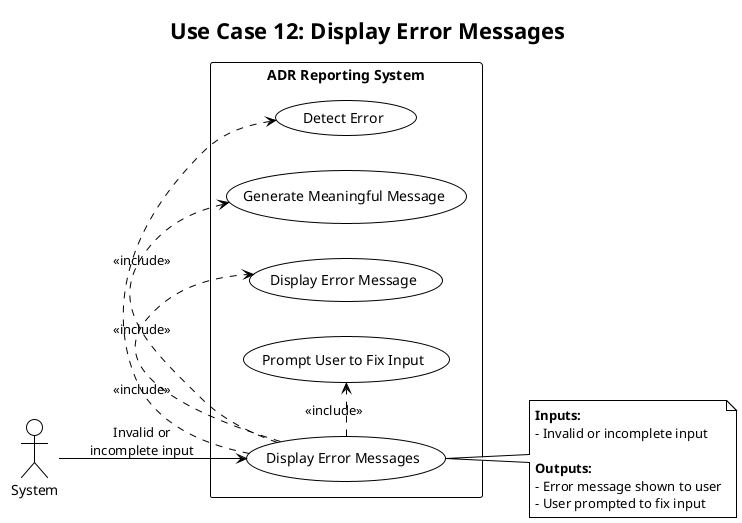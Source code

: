 @startuml usecase12
!theme plain
title Use Case 12: Display Error Messages

left to right direction

actor "System" as System
rectangle "ADR Reporting System" {
    usecase "Display Error Messages" as UC12
    usecase "Detect Error" as UC12_1
    usecase "Generate Meaningful Message" as UC12_2
    usecase "Display Error Message" as UC12_3
    usecase "Prompt User to Fix Input" as UC12_4
}

System --> UC12 : Invalid or\nincomplete input

UC12 .> UC12_1 : <<include>>
UC12 .> UC12_2 : <<include>>
UC12 .> UC12_3 : <<include>>
UC12 .> UC12_4 : <<include>>

note right of UC12
  **Inputs:**
  - Invalid or incomplete input
  
  **Outputs:**
  - Error message shown to user
  - User prompted to fix input
end note

@enduml